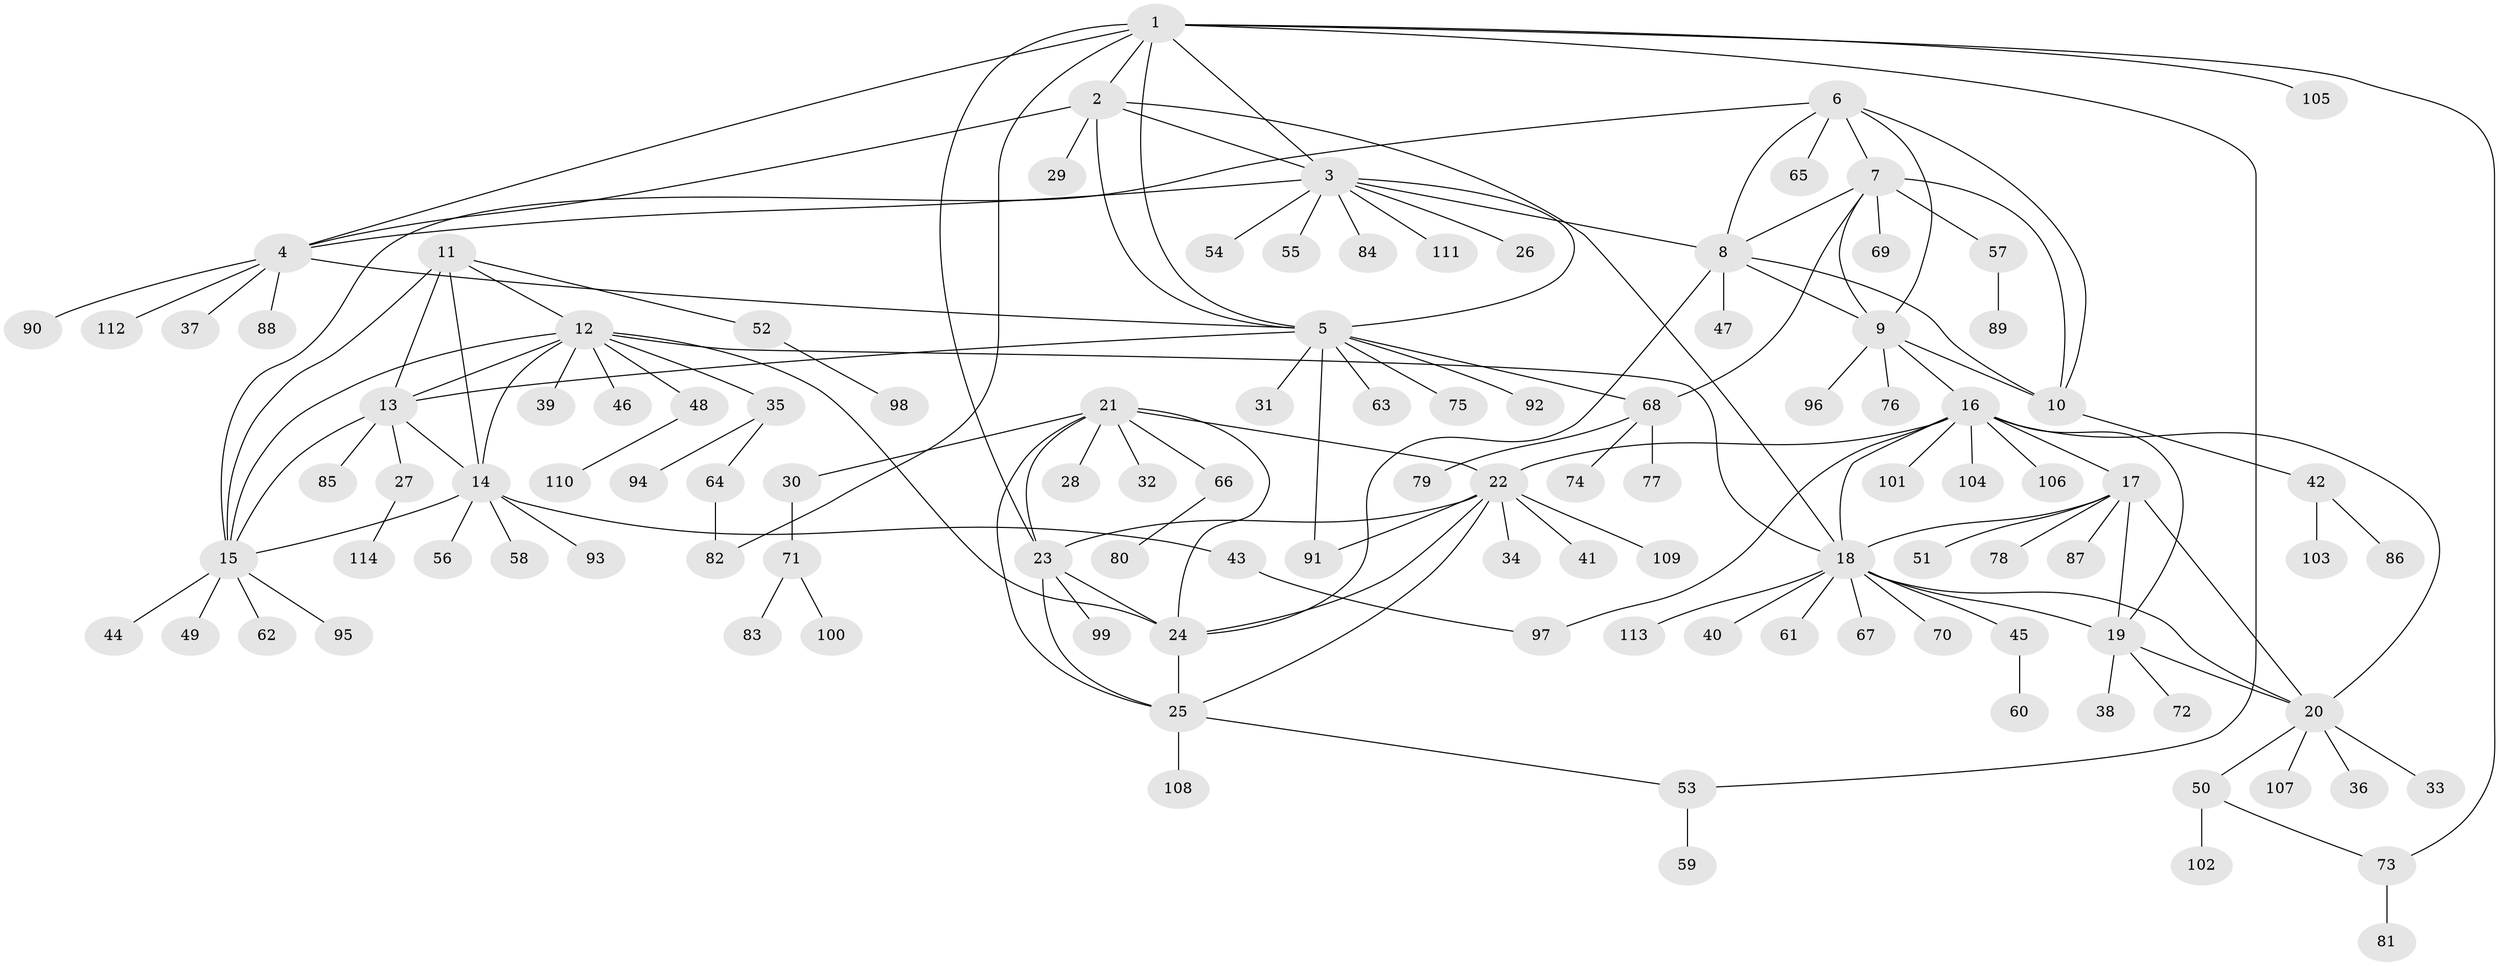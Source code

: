 // coarse degree distribution, {8: 0.045454545454545456, 12: 0.011363636363636364, 13: 0.011363636363636364, 6: 0.045454545454545456, 5: 0.03409090909090909, 4: 0.03409090909090909, 20: 0.011363636363636364, 9: 0.011363636363636364, 7: 0.011363636363636364, 11: 0.011363636363636364, 1: 0.6477272727272727, 2: 0.10227272727272728, 3: 0.022727272727272728}
// Generated by graph-tools (version 1.1) at 2025/52/02/27/25 19:52:15]
// undirected, 114 vertices, 155 edges
graph export_dot {
graph [start="1"]
  node [color=gray90,style=filled];
  1;
  2;
  3;
  4;
  5;
  6;
  7;
  8;
  9;
  10;
  11;
  12;
  13;
  14;
  15;
  16;
  17;
  18;
  19;
  20;
  21;
  22;
  23;
  24;
  25;
  26;
  27;
  28;
  29;
  30;
  31;
  32;
  33;
  34;
  35;
  36;
  37;
  38;
  39;
  40;
  41;
  42;
  43;
  44;
  45;
  46;
  47;
  48;
  49;
  50;
  51;
  52;
  53;
  54;
  55;
  56;
  57;
  58;
  59;
  60;
  61;
  62;
  63;
  64;
  65;
  66;
  67;
  68;
  69;
  70;
  71;
  72;
  73;
  74;
  75;
  76;
  77;
  78;
  79;
  80;
  81;
  82;
  83;
  84;
  85;
  86;
  87;
  88;
  89;
  90;
  91;
  92;
  93;
  94;
  95;
  96;
  97;
  98;
  99;
  100;
  101;
  102;
  103;
  104;
  105;
  106;
  107;
  108;
  109;
  110;
  111;
  112;
  113;
  114;
  1 -- 2;
  1 -- 3;
  1 -- 4;
  1 -- 5;
  1 -- 23;
  1 -- 53;
  1 -- 73;
  1 -- 82;
  1 -- 105;
  2 -- 3;
  2 -- 4;
  2 -- 5;
  2 -- 18;
  2 -- 29;
  3 -- 4;
  3 -- 5;
  3 -- 8;
  3 -- 26;
  3 -- 54;
  3 -- 55;
  3 -- 84;
  3 -- 111;
  4 -- 5;
  4 -- 37;
  4 -- 88;
  4 -- 90;
  4 -- 112;
  5 -- 13;
  5 -- 31;
  5 -- 63;
  5 -- 68;
  5 -- 75;
  5 -- 91;
  5 -- 92;
  6 -- 7;
  6 -- 8;
  6 -- 9;
  6 -- 10;
  6 -- 15;
  6 -- 65;
  7 -- 8;
  7 -- 9;
  7 -- 10;
  7 -- 57;
  7 -- 68;
  7 -- 69;
  8 -- 9;
  8 -- 10;
  8 -- 24;
  8 -- 47;
  9 -- 10;
  9 -- 16;
  9 -- 76;
  9 -- 96;
  10 -- 42;
  11 -- 12;
  11 -- 13;
  11 -- 14;
  11 -- 15;
  11 -- 52;
  12 -- 13;
  12 -- 14;
  12 -- 15;
  12 -- 18;
  12 -- 24;
  12 -- 35;
  12 -- 39;
  12 -- 46;
  12 -- 48;
  13 -- 14;
  13 -- 15;
  13 -- 27;
  13 -- 85;
  14 -- 15;
  14 -- 43;
  14 -- 56;
  14 -- 58;
  14 -- 93;
  15 -- 44;
  15 -- 49;
  15 -- 62;
  15 -- 95;
  16 -- 17;
  16 -- 18;
  16 -- 19;
  16 -- 20;
  16 -- 22;
  16 -- 97;
  16 -- 101;
  16 -- 104;
  16 -- 106;
  17 -- 18;
  17 -- 19;
  17 -- 20;
  17 -- 51;
  17 -- 78;
  17 -- 87;
  18 -- 19;
  18 -- 20;
  18 -- 40;
  18 -- 45;
  18 -- 61;
  18 -- 67;
  18 -- 70;
  18 -- 113;
  19 -- 20;
  19 -- 38;
  19 -- 72;
  20 -- 33;
  20 -- 36;
  20 -- 50;
  20 -- 107;
  21 -- 22;
  21 -- 23;
  21 -- 24;
  21 -- 25;
  21 -- 28;
  21 -- 30;
  21 -- 32;
  21 -- 66;
  22 -- 23;
  22 -- 24;
  22 -- 25;
  22 -- 34;
  22 -- 41;
  22 -- 91;
  22 -- 109;
  23 -- 24;
  23 -- 25;
  23 -- 99;
  24 -- 25;
  25 -- 53;
  25 -- 108;
  27 -- 114;
  30 -- 71;
  35 -- 64;
  35 -- 94;
  42 -- 86;
  42 -- 103;
  43 -- 97;
  45 -- 60;
  48 -- 110;
  50 -- 73;
  50 -- 102;
  52 -- 98;
  53 -- 59;
  57 -- 89;
  64 -- 82;
  66 -- 80;
  68 -- 74;
  68 -- 77;
  68 -- 79;
  71 -- 83;
  71 -- 100;
  73 -- 81;
}
